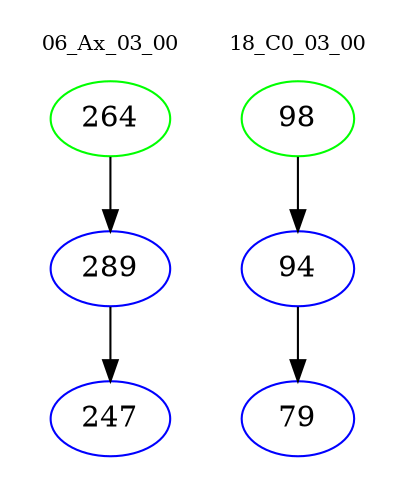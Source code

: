 digraph{
subgraph cluster_0 {
color = white
label = "06_Ax_03_00";
fontsize=10;
T0_264 [label="264", color="green"]
T0_264 -> T0_289 [color="black"]
T0_289 [label="289", color="blue"]
T0_289 -> T0_247 [color="black"]
T0_247 [label="247", color="blue"]
}
subgraph cluster_1 {
color = white
label = "18_C0_03_00";
fontsize=10;
T1_98 [label="98", color="green"]
T1_98 -> T1_94 [color="black"]
T1_94 [label="94", color="blue"]
T1_94 -> T1_79 [color="black"]
T1_79 [label="79", color="blue"]
}
}
